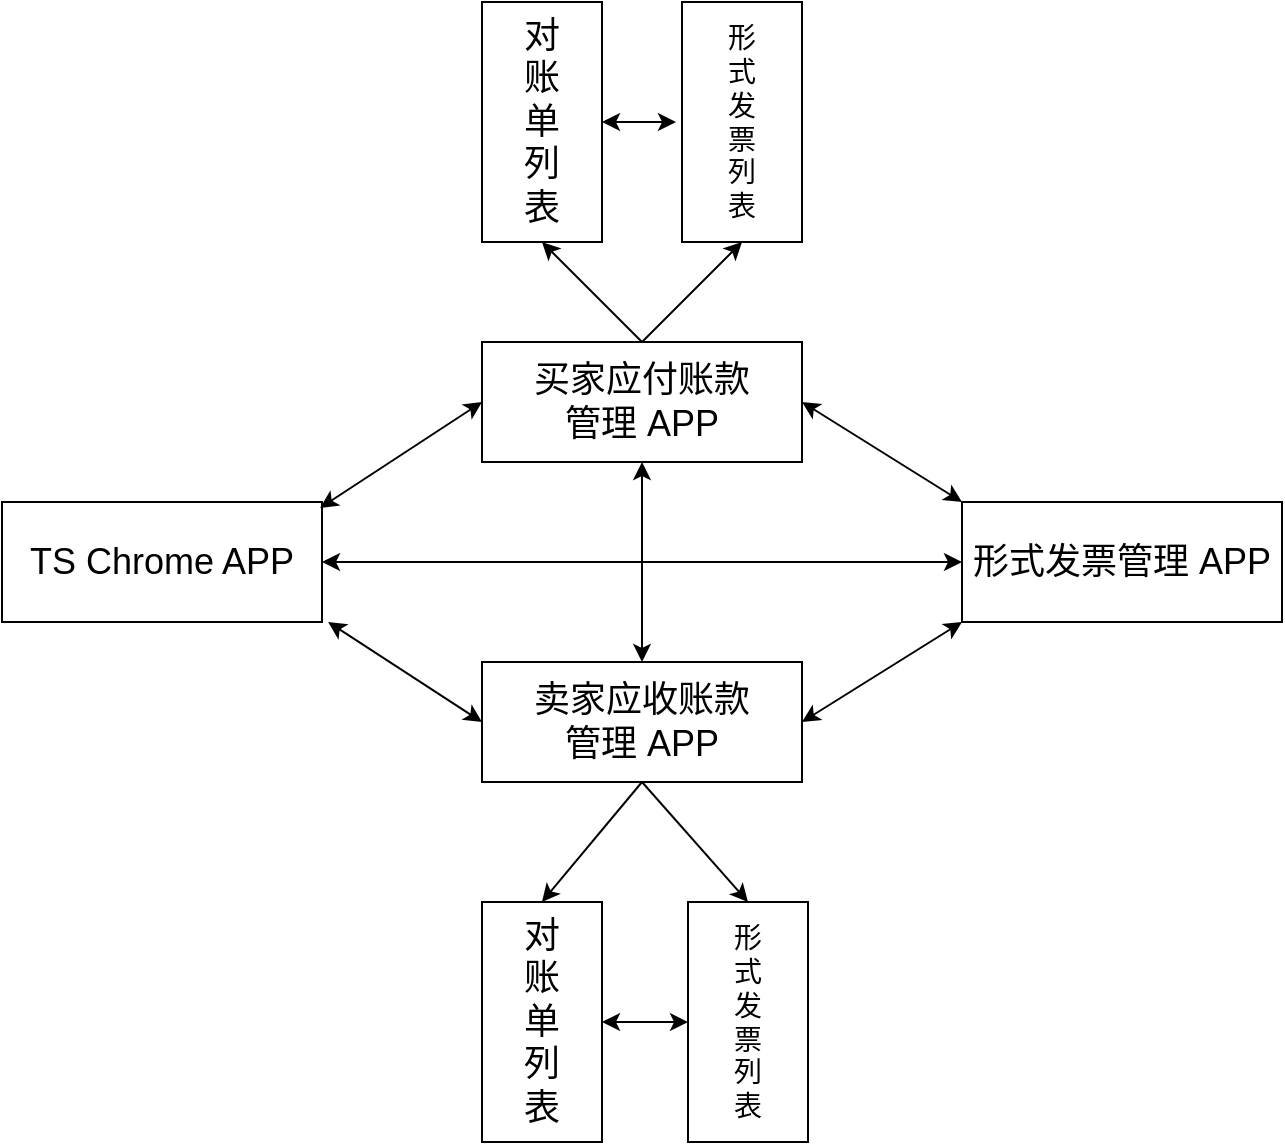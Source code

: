 <mxfile version="10.8.8" type="github"><diagram id="WJOJ_9S5wzah8_auhZYQ" name="ç¬¬ 1 é¡µ"><mxGraphModel dx="918" dy="543" grid="1" gridSize="10" guides="1" tooltips="1" connect="1" arrows="1" fold="1" page="1" pageScale="1" pageWidth="827" pageHeight="1169" math="0" shadow="0"><root><mxCell id="0"/><mxCell id="1" parent="0"/><mxCell id="bwYAU1yKL8JvQs8bb23b-1" value="&lt;font style=&quot;font-size: 18px&quot;&gt;TS Chrome APP&lt;/font&gt;" style="rounded=0;whiteSpace=wrap;html=1;" parent="1" vertex="1"><mxGeometry x="40" y="400" width="160" height="60" as="geometry"/></mxCell><mxCell id="bwYAU1yKL8JvQs8bb23b-3" value="&lt;font style=&quot;font-size: 18px&quot;&gt;买家应付账款&lt;br&gt;管理 APP&lt;/font&gt;" style="rounded=0;whiteSpace=wrap;html=1;" parent="1" vertex="1"><mxGeometry x="280" y="320" width="160" height="60" as="geometry"/></mxCell><mxCell id="bwYAU1yKL8JvQs8bb23b-4" value="&lt;font style=&quot;font-size: 18px&quot;&gt;卖家应收账款&lt;br&gt;管理 APP&lt;/font&gt;" style="rounded=0;whiteSpace=wrap;html=1;" parent="1" vertex="1"><mxGeometry x="280" y="480" width="160" height="60" as="geometry"/></mxCell><mxCell id="bwYAU1yKL8JvQs8bb23b-6" value="&lt;font style=&quot;font-size: 18px&quot;&gt;形式发票管理 APP&lt;/font&gt;" style="rounded=0;whiteSpace=wrap;html=1;" parent="1" vertex="1"><mxGeometry x="520" y="400" width="160" height="60" as="geometry"/></mxCell><mxCell id="bwYAU1yKL8JvQs8bb23b-7" value="" style="endArrow=classic;startArrow=classic;html=1;entryX=0;entryY=0.5;entryDx=0;entryDy=0;exitX=0.994;exitY=0.05;exitDx=0;exitDy=0;exitPerimeter=0;" parent="1" source="bwYAU1yKL8JvQs8bb23b-1" target="bwYAU1yKL8JvQs8bb23b-3" edge="1"><mxGeometry width="50" height="50" relative="1" as="geometry"><mxPoint x="220" y="430" as="sourcePoint"/><mxPoint x="270" y="380" as="targetPoint"/></mxGeometry></mxCell><mxCell id="bwYAU1yKL8JvQs8bb23b-8" value="" style="endArrow=classic;startArrow=classic;html=1;entryX=0;entryY=0.5;entryDx=0;entryDy=0;exitX=1.019;exitY=1;exitDx=0;exitDy=0;exitPerimeter=0;" parent="1" source="bwYAU1yKL8JvQs8bb23b-1" target="bwYAU1yKL8JvQs8bb23b-4" edge="1"><mxGeometry width="50" height="50" relative="1" as="geometry"><mxPoint x="200" y="470" as="sourcePoint"/><mxPoint x="321" y="447" as="targetPoint"/></mxGeometry></mxCell><mxCell id="bwYAU1yKL8JvQs8bb23b-9" value="" style="endArrow=classic;startArrow=classic;html=1;exitX=1;exitY=0.5;exitDx=0;exitDy=0;" parent="1" source="bwYAU1yKL8JvQs8bb23b-3" edge="1"><mxGeometry width="50" height="50" relative="1" as="geometry"><mxPoint x="510" y="380" as="sourcePoint"/><mxPoint x="520" y="400" as="targetPoint"/></mxGeometry></mxCell><mxCell id="bwYAU1yKL8JvQs8bb23b-10" value="" style="endArrow=classic;startArrow=classic;html=1;exitX=1;exitY=0.5;exitDx=0;exitDy=0;" parent="1" source="bwYAU1yKL8JvQs8bb23b-4" edge="1"><mxGeometry width="50" height="50" relative="1" as="geometry"><mxPoint x="490" y="560" as="sourcePoint"/><mxPoint x="520" y="460" as="targetPoint"/></mxGeometry></mxCell><mxCell id="bwYAU1yKL8JvQs8bb23b-11" value="" style="endArrow=classic;startArrow=classic;html=1;entryX=0;entryY=0.5;entryDx=0;entryDy=0;exitX=1;exitY=0.5;exitDx=0;exitDy=0;" parent="1" source="bwYAU1yKL8JvQs8bb23b-1" target="bwYAU1yKL8JvQs8bb23b-6" edge="1"><mxGeometry width="50" height="50" relative="1" as="geometry"><mxPoint x="320" y="460" as="sourcePoint"/><mxPoint x="370" y="410" as="targetPoint"/></mxGeometry></mxCell><mxCell id="bwYAU1yKL8JvQs8bb23b-14" value="" style="text;html=1;strokeColor=#000000;fillColor=#ffffff;align=center;verticalAlign=middle;whiteSpace=wrap;rounded=0;fontFamily=Helvetica;fontSize=12;fontColor=#000000;direction=south;" parent="1" vertex="1"><mxGeometry x="280" y="600" width="60" height="120" as="geometry"/></mxCell><mxCell id="bwYAU1yKL8JvQs8bb23b-15" value="&lt;font style=&quot;font-size: 18px&quot;&gt;对账单列表&lt;/font&gt;" style="text;html=1;strokeColor=none;fillColor=none;align=center;verticalAlign=middle;whiteSpace=wrap;rounded=0;" parent="1" vertex="1"><mxGeometry x="300" y="630" width="20" height="60" as="geometry"/></mxCell><mxCell id="bwYAU1yKL8JvQs8bb23b-18" value="" style="text;html=1;strokeColor=#000000;fillColor=#ffffff;align=center;verticalAlign=middle;whiteSpace=wrap;rounded=0;fontFamily=Helvetica;fontSize=12;fontColor=#000000;direction=south;" parent="1" vertex="1"><mxGeometry x="383" y="600" width="60" height="120" as="geometry"/></mxCell><mxCell id="bwYAU1yKL8JvQs8bb23b-19" value="&lt;font style=&quot;font-size: 14px&quot;&gt;形式发票列表&lt;/font&gt;" style="text;html=1;strokeColor=none;fillColor=none;align=center;verticalAlign=middle;whiteSpace=wrap;rounded=0;" parent="1" vertex="1"><mxGeometry x="403" y="640" width="20" height="40" as="geometry"/></mxCell><mxCell id="bwYAU1yKL8JvQs8bb23b-20" value="" style="endArrow=classic;html=1;exitX=0.5;exitY=1;exitDx=0;exitDy=0;entryX=0;entryY=0.5;entryDx=0;entryDy=0;" parent="1" source="bwYAU1yKL8JvQs8bb23b-4" target="bwYAU1yKL8JvQs8bb23b-14" edge="1"><mxGeometry width="50" height="50" relative="1" as="geometry"><mxPoint x="350" y="540" as="sourcePoint"/><mxPoint x="300" y="590" as="targetPoint"/></mxGeometry></mxCell><mxCell id="bwYAU1yKL8JvQs8bb23b-21" value="" style="endArrow=classic;html=1;exitX=0.5;exitY=1;exitDx=0;exitDy=0;entryX=0;entryY=0.5;entryDx=0;entryDy=0;" parent="1" source="bwYAU1yKL8JvQs8bb23b-4" target="bwYAU1yKL8JvQs8bb23b-18" edge="1"><mxGeometry width="50" height="50" relative="1" as="geometry"><mxPoint x="410" y="540" as="sourcePoint"/><mxPoint x="360" y="590" as="targetPoint"/></mxGeometry></mxCell><mxCell id="bwYAU1yKL8JvQs8bb23b-22" value="" style="endArrow=classic;startArrow=classic;html=1;exitX=0.5;exitY=0;exitDx=0;exitDy=0;entryX=0.5;entryY=1;entryDx=0;entryDy=0;" parent="1" source="bwYAU1yKL8JvQs8bb23b-14" target="bwYAU1yKL8JvQs8bb23b-18" edge="1"><mxGeometry width="50" height="50" relative="1" as="geometry"><mxPoint x="350" y="720" as="sourcePoint"/><mxPoint x="377" y="680" as="targetPoint"/></mxGeometry></mxCell><mxCell id="bwYAU1yKL8JvQs8bb23b-24" value="" style="text;html=1;strokeColor=#000000;fillColor=#ffffff;align=center;verticalAlign=middle;whiteSpace=wrap;rounded=0;fontFamily=Helvetica;fontSize=12;fontColor=#000000;direction=south;" parent="1" vertex="1"><mxGeometry x="280" y="150" width="60" height="120" as="geometry"/></mxCell><mxCell id="bwYAU1yKL8JvQs8bb23b-25" value="&lt;font style=&quot;font-size: 18px&quot;&gt;对账单列表&lt;/font&gt;" style="text;html=1;strokeColor=none;fillColor=none;align=center;verticalAlign=middle;whiteSpace=wrap;rounded=0;" parent="1" vertex="1"><mxGeometry x="300" y="180" width="20" height="60" as="geometry"/></mxCell><mxCell id="bwYAU1yKL8JvQs8bb23b-26" value="" style="text;html=1;strokeColor=#000000;fillColor=#ffffff;align=center;verticalAlign=middle;whiteSpace=wrap;rounded=0;fontFamily=Helvetica;fontSize=12;fontColor=#000000;direction=south;" parent="1" vertex="1"><mxGeometry x="380" y="150" width="60" height="120" as="geometry"/></mxCell><mxCell id="bwYAU1yKL8JvQs8bb23b-27" value="&lt;font style=&quot;font-size: 14px&quot;&gt;形式发票列表&lt;/font&gt;" style="text;html=1;strokeColor=none;fillColor=none;align=center;verticalAlign=middle;whiteSpace=wrap;rounded=0;" parent="1" vertex="1"><mxGeometry x="400" y="190" width="20" height="40" as="geometry"/></mxCell><mxCell id="bwYAU1yKL8JvQs8bb23b-28" value="" style="endArrow=classic;startArrow=classic;html=1;exitX=0.5;exitY=0;exitDx=0;exitDy=0;" parent="1" source="bwYAU1yKL8JvQs8bb23b-24" edge="1"><mxGeometry width="50" height="50" relative="1" as="geometry"><mxPoint x="350" y="250" as="sourcePoint"/><mxPoint x="377" y="210" as="targetPoint"/></mxGeometry></mxCell><mxCell id="bwYAU1yKL8JvQs8bb23b-32" value="" style="endArrow=classic;html=1;entryX=1;entryY=0.5;entryDx=0;entryDy=0;exitX=0.5;exitY=0;exitDx=0;exitDy=0;" parent="1" source="bwYAU1yKL8JvQs8bb23b-3" target="bwYAU1yKL8JvQs8bb23b-24" edge="1"><mxGeometry width="50" height="50" relative="1" as="geometry"><mxPoint x="310" y="320" as="sourcePoint"/><mxPoint x="360" y="270" as="targetPoint"/></mxGeometry></mxCell><mxCell id="bwYAU1yKL8JvQs8bb23b-33" value="" style="endArrow=classic;html=1;entryX=1;entryY=0.5;entryDx=0;entryDy=0;exitX=0.5;exitY=0;exitDx=0;exitDy=0;" parent="1" source="bwYAU1yKL8JvQs8bb23b-3" target="bwYAU1yKL8JvQs8bb23b-26" edge="1"><mxGeometry width="50" height="50" relative="1" as="geometry"><mxPoint x="380" y="340" as="sourcePoint"/><mxPoint x="430" y="290" as="targetPoint"/></mxGeometry></mxCell><mxCell id="c7-yNWxpc6bLEdMhMf---1" value="" style="endArrow=classic;startArrow=classic;html=1;entryX=0.5;entryY=1;entryDx=0;entryDy=0;exitX=0.5;exitY=0;exitDx=0;exitDy=0;" edge="1" parent="1" source="bwYAU1yKL8JvQs8bb23b-4" target="bwYAU1yKL8JvQs8bb23b-3"><mxGeometry width="50" height="50" relative="1" as="geometry"><mxPoint x="350" y="430" as="sourcePoint"/><mxPoint x="400" y="380" as="targetPoint"/></mxGeometry></mxCell></root></mxGraphModel></diagram></mxfile>